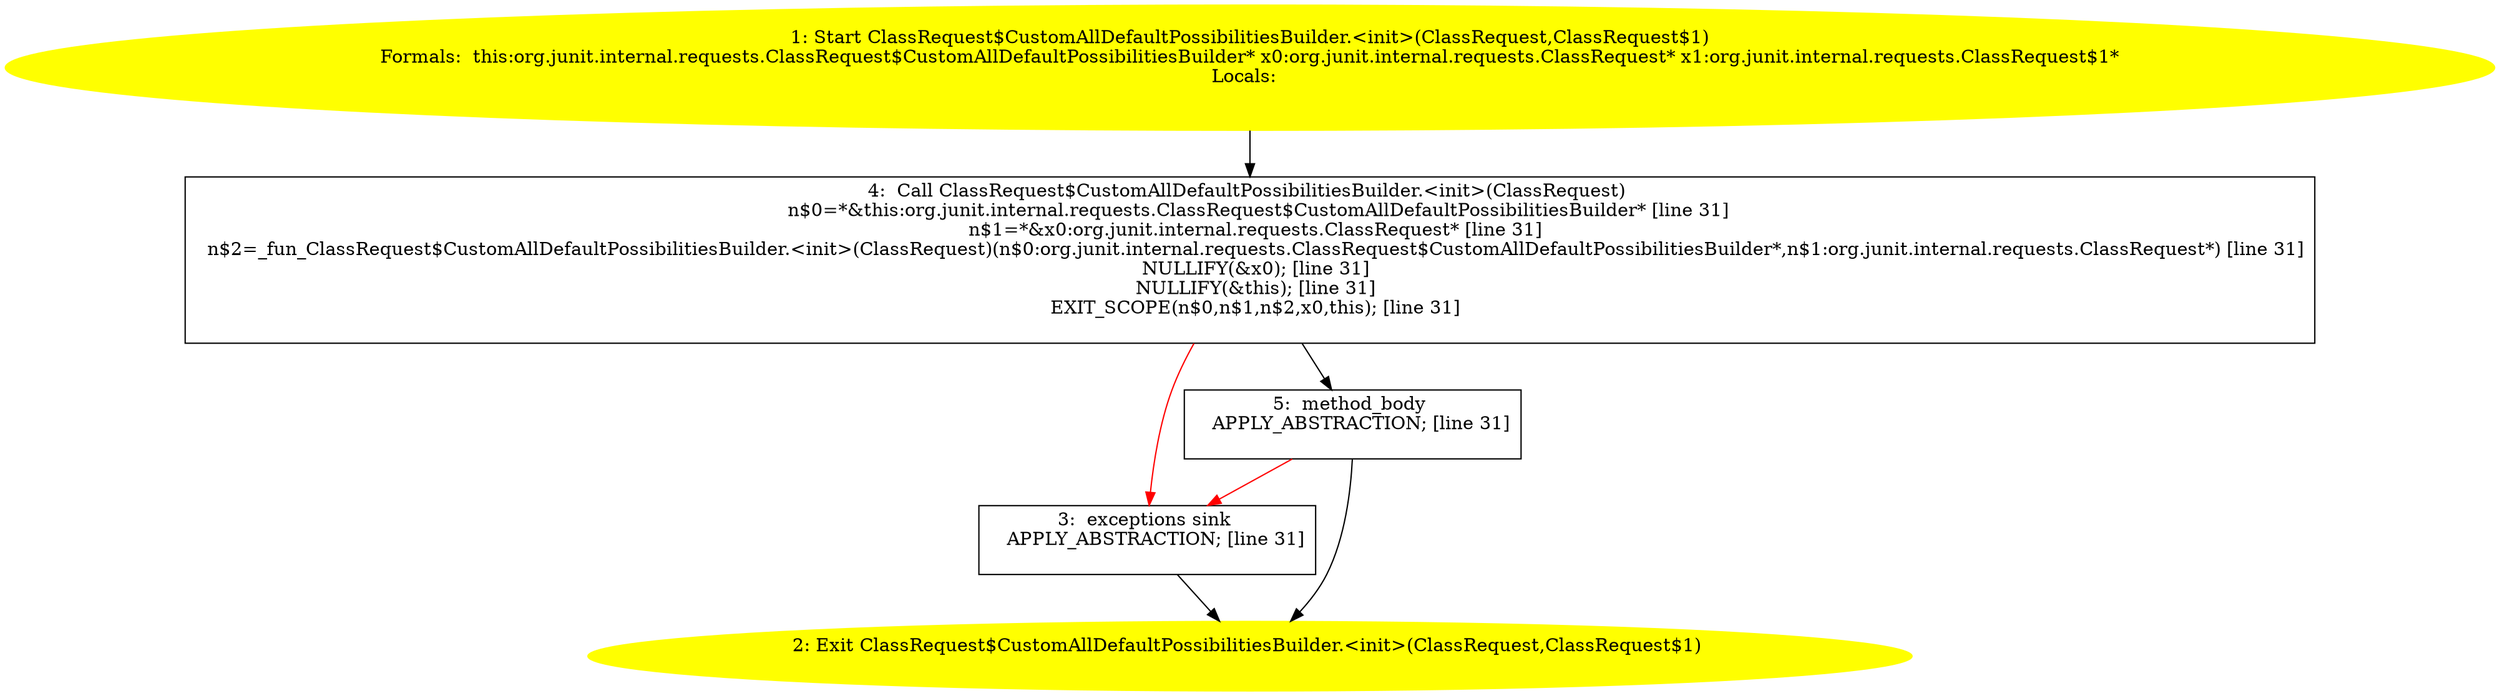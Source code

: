 /* @generated */
digraph cfg {
"org.junit.internal.requests.ClassRequest$CustomAllDefaultPossibilitiesBuilder.<init>(org.junit.inter.906da16e73070610434e6014c3333fe7_1" [label="1: Start ClassRequest$CustomAllDefaultPossibilitiesBuilder.<init>(ClassRequest,ClassRequest$1)\nFormals:  this:org.junit.internal.requests.ClassRequest$CustomAllDefaultPossibilitiesBuilder* x0:org.junit.internal.requests.ClassRequest* x1:org.junit.internal.requests.ClassRequest$1*\nLocals:  \n  " color=yellow style=filled]
	

	 "org.junit.internal.requests.ClassRequest$CustomAllDefaultPossibilitiesBuilder.<init>(org.junit.inter.906da16e73070610434e6014c3333fe7_1" -> "org.junit.internal.requests.ClassRequest$CustomAllDefaultPossibilitiesBuilder.<init>(org.junit.inter.906da16e73070610434e6014c3333fe7_4" ;
"org.junit.internal.requests.ClassRequest$CustomAllDefaultPossibilitiesBuilder.<init>(org.junit.inter.906da16e73070610434e6014c3333fe7_2" [label="2: Exit ClassRequest$CustomAllDefaultPossibilitiesBuilder.<init>(ClassRequest,ClassRequest$1) \n  " color=yellow style=filled]
	

"org.junit.internal.requests.ClassRequest$CustomAllDefaultPossibilitiesBuilder.<init>(org.junit.inter.906da16e73070610434e6014c3333fe7_3" [label="3:  exceptions sink \n   APPLY_ABSTRACTION; [line 31]\n " shape="box"]
	

	 "org.junit.internal.requests.ClassRequest$CustomAllDefaultPossibilitiesBuilder.<init>(org.junit.inter.906da16e73070610434e6014c3333fe7_3" -> "org.junit.internal.requests.ClassRequest$CustomAllDefaultPossibilitiesBuilder.<init>(org.junit.inter.906da16e73070610434e6014c3333fe7_2" ;
"org.junit.internal.requests.ClassRequest$CustomAllDefaultPossibilitiesBuilder.<init>(org.junit.inter.906da16e73070610434e6014c3333fe7_4" [label="4:  Call ClassRequest$CustomAllDefaultPossibilitiesBuilder.<init>(ClassRequest) \n   n$0=*&this:org.junit.internal.requests.ClassRequest$CustomAllDefaultPossibilitiesBuilder* [line 31]\n  n$1=*&x0:org.junit.internal.requests.ClassRequest* [line 31]\n  n$2=_fun_ClassRequest$CustomAllDefaultPossibilitiesBuilder.<init>(ClassRequest)(n$0:org.junit.internal.requests.ClassRequest$CustomAllDefaultPossibilitiesBuilder*,n$1:org.junit.internal.requests.ClassRequest*) [line 31]\n  NULLIFY(&x0); [line 31]\n  NULLIFY(&this); [line 31]\n  EXIT_SCOPE(n$0,n$1,n$2,x0,this); [line 31]\n " shape="box"]
	

	 "org.junit.internal.requests.ClassRequest$CustomAllDefaultPossibilitiesBuilder.<init>(org.junit.inter.906da16e73070610434e6014c3333fe7_4" -> "org.junit.internal.requests.ClassRequest$CustomAllDefaultPossibilitiesBuilder.<init>(org.junit.inter.906da16e73070610434e6014c3333fe7_5" ;
	 "org.junit.internal.requests.ClassRequest$CustomAllDefaultPossibilitiesBuilder.<init>(org.junit.inter.906da16e73070610434e6014c3333fe7_4" -> "org.junit.internal.requests.ClassRequest$CustomAllDefaultPossibilitiesBuilder.<init>(org.junit.inter.906da16e73070610434e6014c3333fe7_3" [color="red" ];
"org.junit.internal.requests.ClassRequest$CustomAllDefaultPossibilitiesBuilder.<init>(org.junit.inter.906da16e73070610434e6014c3333fe7_5" [label="5:  method_body \n   APPLY_ABSTRACTION; [line 31]\n " shape="box"]
	

	 "org.junit.internal.requests.ClassRequest$CustomAllDefaultPossibilitiesBuilder.<init>(org.junit.inter.906da16e73070610434e6014c3333fe7_5" -> "org.junit.internal.requests.ClassRequest$CustomAllDefaultPossibilitiesBuilder.<init>(org.junit.inter.906da16e73070610434e6014c3333fe7_2" ;
	 "org.junit.internal.requests.ClassRequest$CustomAllDefaultPossibilitiesBuilder.<init>(org.junit.inter.906da16e73070610434e6014c3333fe7_5" -> "org.junit.internal.requests.ClassRequest$CustomAllDefaultPossibilitiesBuilder.<init>(org.junit.inter.906da16e73070610434e6014c3333fe7_3" [color="red" ];
}
